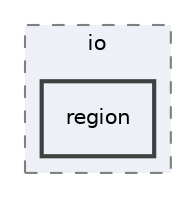 digraph "region"
{
 // INTERACTIVE_SVG=YES
 // LATEX_PDF_SIZE
  edge [fontname="Helvetica",fontsize="10",labelfontname="Helvetica",labelfontsize="10"];
  node [fontname="Helvetica",fontsize="10",shape=record];
  compound=true
  subgraph clusterdir_b50e0aa826629a2902939fc99152e81f {
    graph [ bgcolor="#edf0f7", pencolor="grey50", style="filled,dashed,", label="io", fontname="Helvetica", fontsize="10", URL="dir_b50e0aa826629a2902939fc99152e81f.html"]
  dir_31d7437b2278dd2d5d5a6f1d4480f952 [shape=box, label="region", style="filled,bold,", fillcolor="#edf0f7", color="grey25", URL="dir_31d7437b2278dd2d5d5a6f1d4480f952.html"];
  }
}
